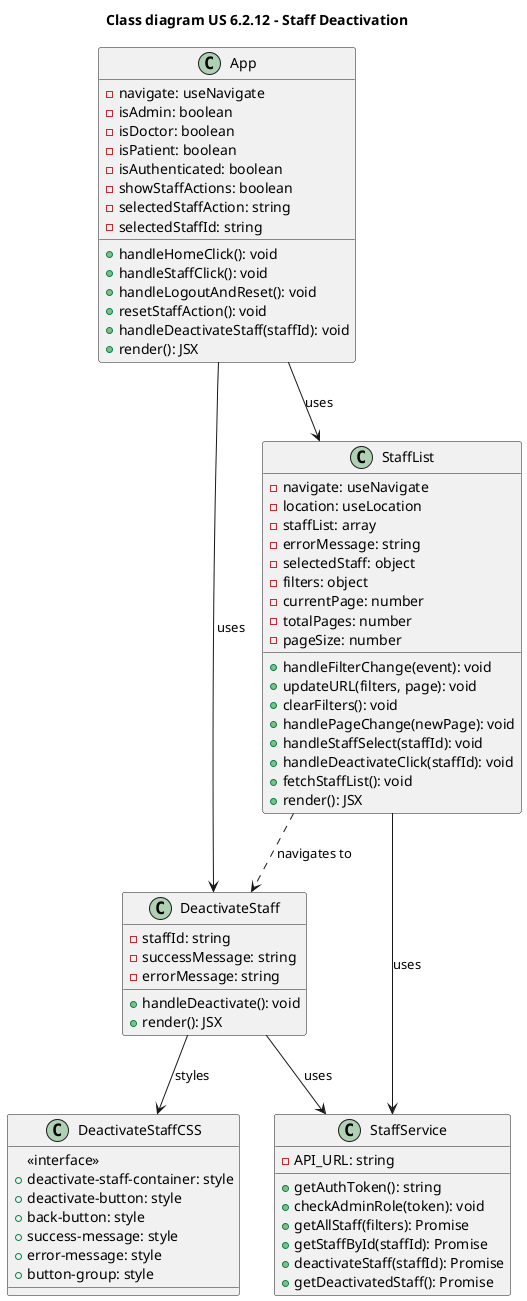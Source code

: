@startuml namespace "CD US 6.2.12"
title "Class diagram US 6.2.12 - Staff Deactivation"

class DeactivateStaff {
    -staffId: string
    -successMessage: string
    -errorMessage: string
    +handleDeactivate(): void
    +render(): JSX
}

class StaffList {
    -navigate: useNavigate
    -location: useLocation
    -staffList: array
    -errorMessage: string
    -selectedStaff: object
    -filters: object
    -currentPage: number
    -totalPages: number
    -pageSize: number
    +handleFilterChange(event): void
    +updateURL(filters, page): void
    +clearFilters(): void
    +handlePageChange(newPage): void
    +handleStaffSelect(staffId): void
    +handleDeactivateClick(staffId): void
    +fetchStaffList(): void
    +render(): JSX
}

class App {
    -navigate: useNavigate
    -isAdmin: boolean
    -isDoctor: boolean
    -isPatient: boolean
    -isAuthenticated: boolean
    -showStaffActions: boolean
    -selectedStaffAction: string
    -selectedStaffId: string
    +handleHomeClick(): void
    +handleStaffClick(): void
    +handleLogoutAndReset(): void
    +resetStaffAction(): void
    +handleDeactivateStaff(staffId): void
    +render(): JSX
}

class StaffService {
    -API_URL: string
    +getAuthToken(): string
    +checkAdminRole(token): void
    +getAllStaff(filters): Promise
    +getStaffById(staffId): Promise
    +deactivateStaff(staffId): Promise
    +getDeactivatedStaff(): Promise
}

class DeactivateStaffCSS {
    <<interface>>
    +deactivate-staff-container: style
    +deactivate-button: style
    +back-button: style
    +success-message: style
    +error-message: style
    +button-group: style
}

App --> StaffList : uses
App --> DeactivateStaff : uses
StaffList --> StaffService : uses
DeactivateStaff --> StaffService : uses
DeactivateStaff --> DeactivateStaffCSS : styles
StaffList ..> DeactivateStaff : navigates to

@enduml